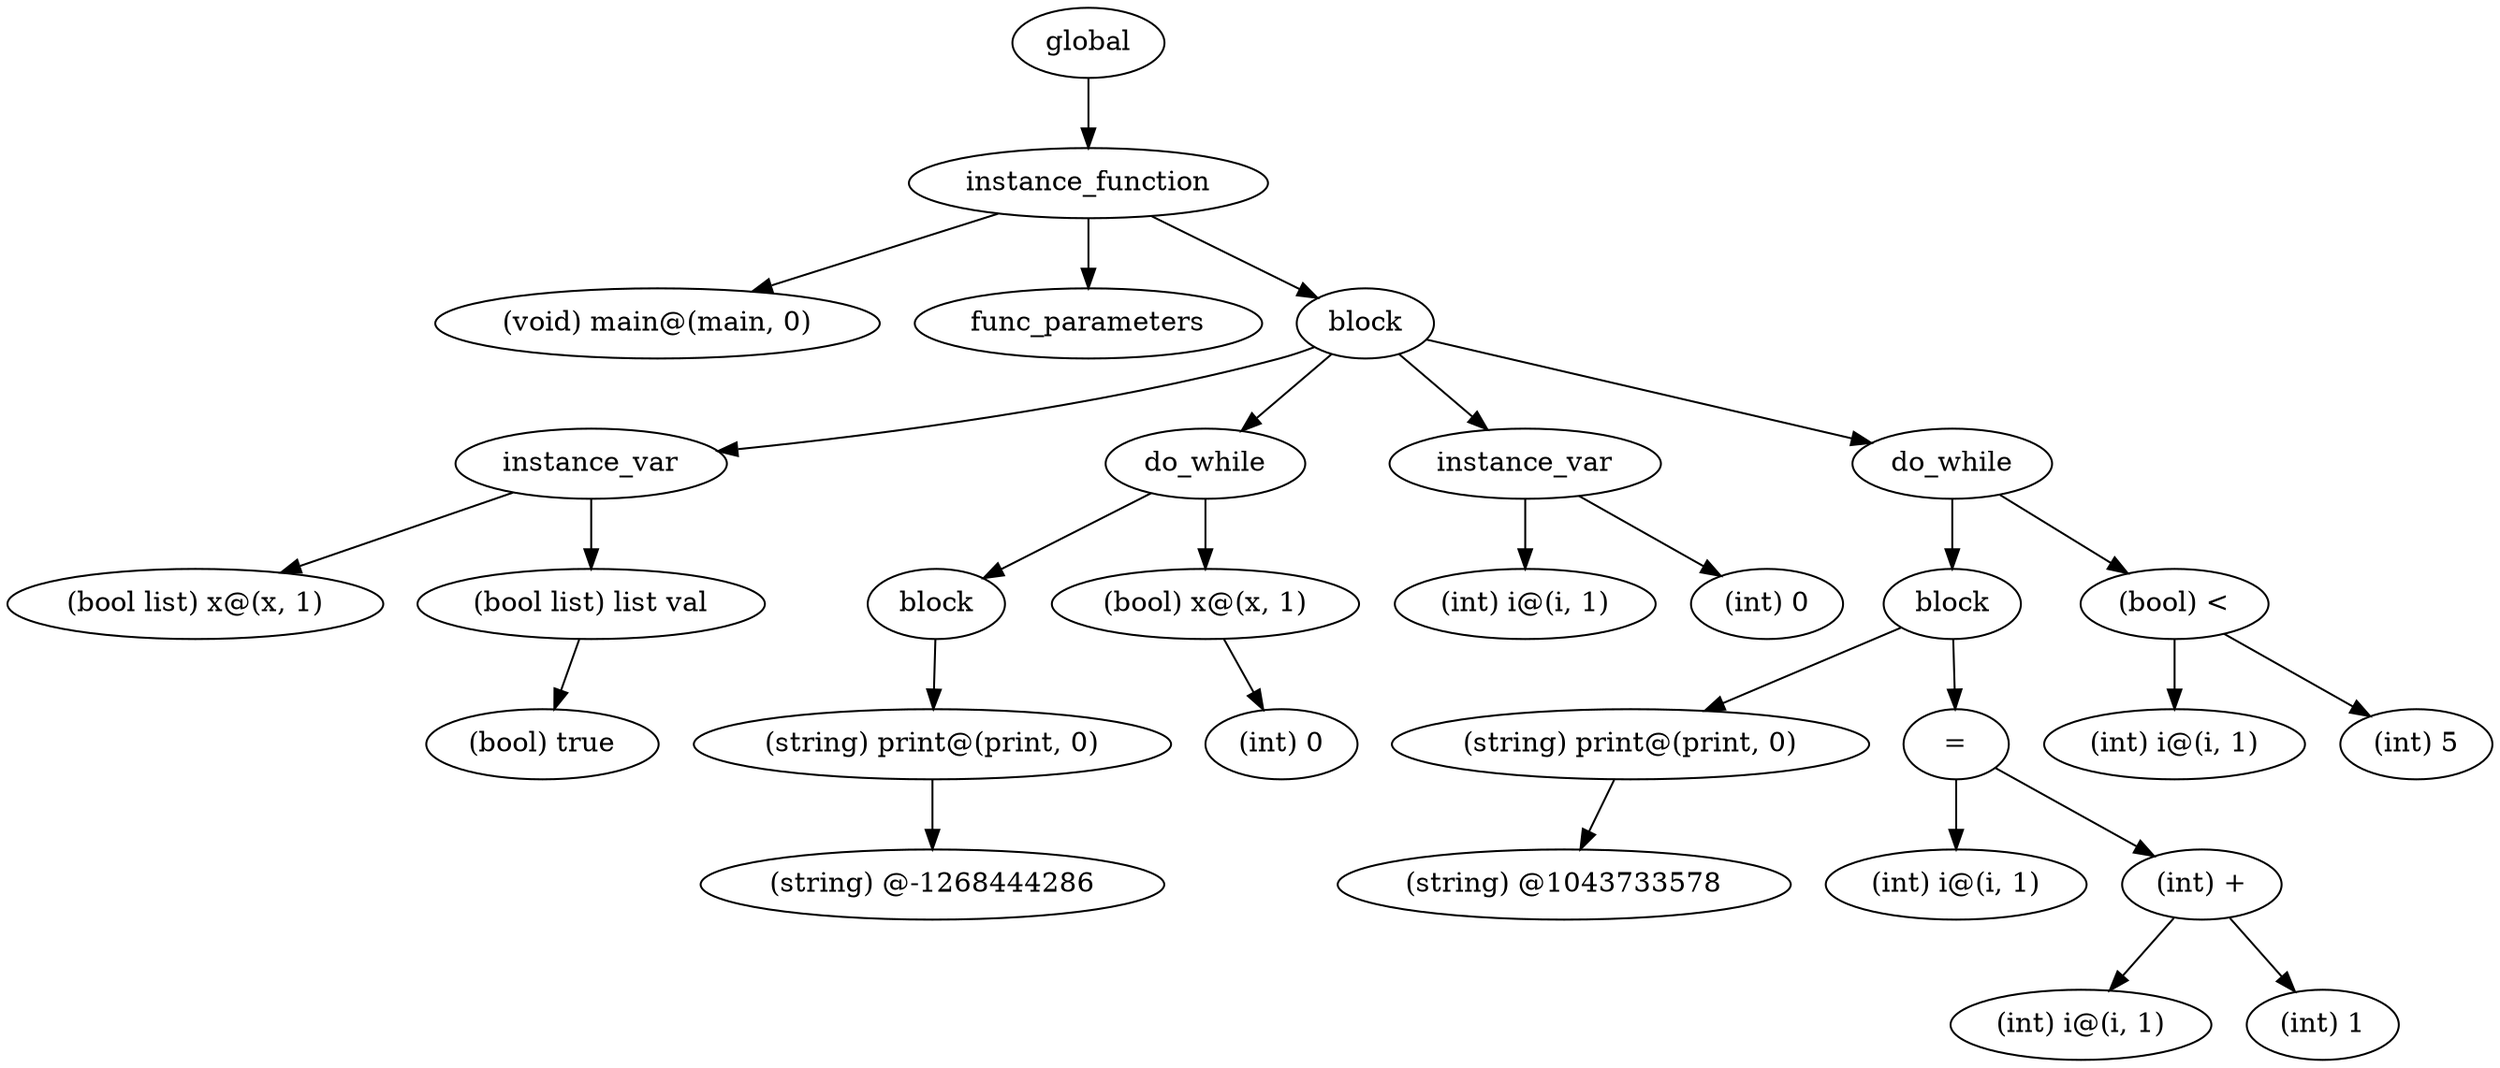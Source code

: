 digraph {
graph [ordering="out"];
node0[label="global"];
node1[label="instance_function"];
node2[label="(void) main@(main, 0)"];
node1 -> node2;
node3[label="func_parameters"];
node1 -> node3;
node4[label="block"];
node5[label="instance_var"];
node6[label="(bool list) x@(x, 1)"];
node5 -> node6;
node7[label="(bool list) list val"];
node8[label="(bool) true"];
node7 -> node8;
node5 -> node7;
node4 -> node5;
node9[label="do_while"];
node10[label="block"];
node11[label="(string) print@(print, 0)"];
node12[label="(string) @-1268444286"];
node11 -> node12;
node10 -> node11;
node9 -> node10;
node13[label="(bool) x@(x, 1)"];
node14[label="(int) 0"];
node13 -> node14;
node9 -> node13;
node4 -> node9;
node15[label="instance_var"];
node16[label="(int) i@(i, 1)"];
node15 -> node16;
node17[label="(int) 0"];
node15 -> node17;
node4 -> node15;
node18[label="do_while"];
node19[label="block"];
node20[label="(string) print@(print, 0)"];
node21[label="(string) @1043733578"];
node20 -> node21;
node19 -> node20;
node22[label="="];
node23[label="(int) i@(i, 1)"];
node22 -> node23;
node24[label="(int) +"];
node25[label="(int) i@(i, 1)"];
node24 -> node25;
node26[label="(int) 1"];
node24 -> node26;
node22 -> node24;
node19 -> node22;
node18 -> node19;
node27[label="(bool) <"];
node28[label="(int) i@(i, 1)"];
node27 -> node28;
node29[label="(int) 5"];
node27 -> node29;
node18 -> node27;
node4 -> node18;
node1 -> node4;
node0 -> node1;
}
